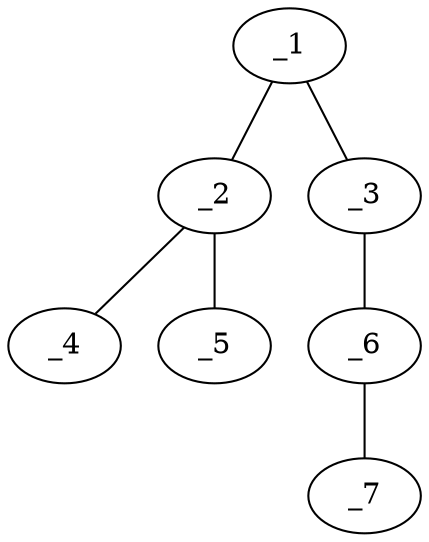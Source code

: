 graph molid84223 {
	_1	 [charge=0,
		chem=1,
		symbol="C  ",
		x="3.7321",
		y="0.75"];
	_2	 [charge=0,
		chem=1,
		symbol="C  ",
		x="2.866",
		y="0.25"];
	_1 -- _2	 [valence=1];
	_3	 [charge=0,
		chem=1,
		symbol="C  ",
		x="4.5981",
		y="0.25"];
	_1 -- _3	 [valence=1];
	_4	 [charge=0,
		chem=2,
		symbol="O  ",
		x=2,
		y="0.75"];
	_2 -- _4	 [valence=2];
	_5	 [charge=0,
		chem=2,
		symbol="O  ",
		x="2.866",
		y="-0.75"];
	_2 -- _5	 [valence=1];
	_6	 [charge=0,
		chem=1,
		symbol="C  ",
		x="5.4641",
		y="0.75"];
	_3 -- _6	 [valence=1];
	_7	 [charge=0,
		chem=2,
		symbol="O  ",
		x="6.3301",
		y="0.25"];
	_6 -- _7	 [valence=1];
}
